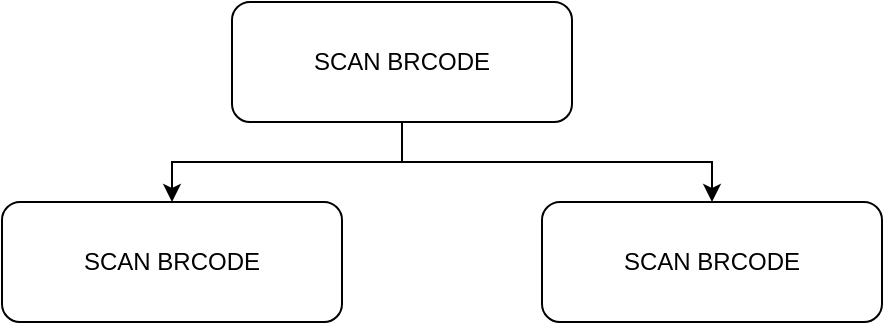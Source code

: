 <mxfile version="20.5.3" type="github">
  <diagram id="nHkk1Z7aDTNOA0EBUVWt" name="Page-1">
    <mxGraphModel dx="868" dy="450" grid="1" gridSize="10" guides="1" tooltips="1" connect="1" arrows="1" fold="1" page="1" pageScale="1" pageWidth="827" pageHeight="1169" math="0" shadow="0">
      <root>
        <mxCell id="0" />
        <mxCell id="1" parent="0" />
        <mxCell id="5jCd8L9C4WtBa3yS70Y4-16" style="edgeStyle=orthogonalEdgeStyle;rounded=0;orthogonalLoop=1;jettySize=auto;html=1;exitX=0.5;exitY=1;exitDx=0;exitDy=0;" edge="1" parent="1" source="5jCd8L9C4WtBa3yS70Y4-1" target="5jCd8L9C4WtBa3yS70Y4-15">
          <mxGeometry relative="1" as="geometry" />
        </mxCell>
        <mxCell id="5jCd8L9C4WtBa3yS70Y4-18" style="edgeStyle=orthogonalEdgeStyle;rounded=0;orthogonalLoop=1;jettySize=auto;html=1;" edge="1" parent="1" source="5jCd8L9C4WtBa3yS70Y4-1" target="5jCd8L9C4WtBa3yS70Y4-17">
          <mxGeometry relative="1" as="geometry">
            <Array as="points">
              <mxPoint x="395" y="110" />
              <mxPoint x="550" y="110" />
            </Array>
          </mxGeometry>
        </mxCell>
        <mxCell id="5jCd8L9C4WtBa3yS70Y4-1" value="SCAN BRCODE" style="rounded=1;whiteSpace=wrap;html=1;" vertex="1" parent="1">
          <mxGeometry x="310" y="30" width="170" height="60" as="geometry" />
        </mxCell>
        <mxCell id="5jCd8L9C4WtBa3yS70Y4-15" value="SCAN BRCODE" style="rounded=1;whiteSpace=wrap;html=1;" vertex="1" parent="1">
          <mxGeometry x="195" y="130" width="170" height="60" as="geometry" />
        </mxCell>
        <mxCell id="5jCd8L9C4WtBa3yS70Y4-17" value="SCAN BRCODE" style="rounded=1;whiteSpace=wrap;html=1;" vertex="1" parent="1">
          <mxGeometry x="465" y="130" width="170" height="60" as="geometry" />
        </mxCell>
      </root>
    </mxGraphModel>
  </diagram>
</mxfile>
